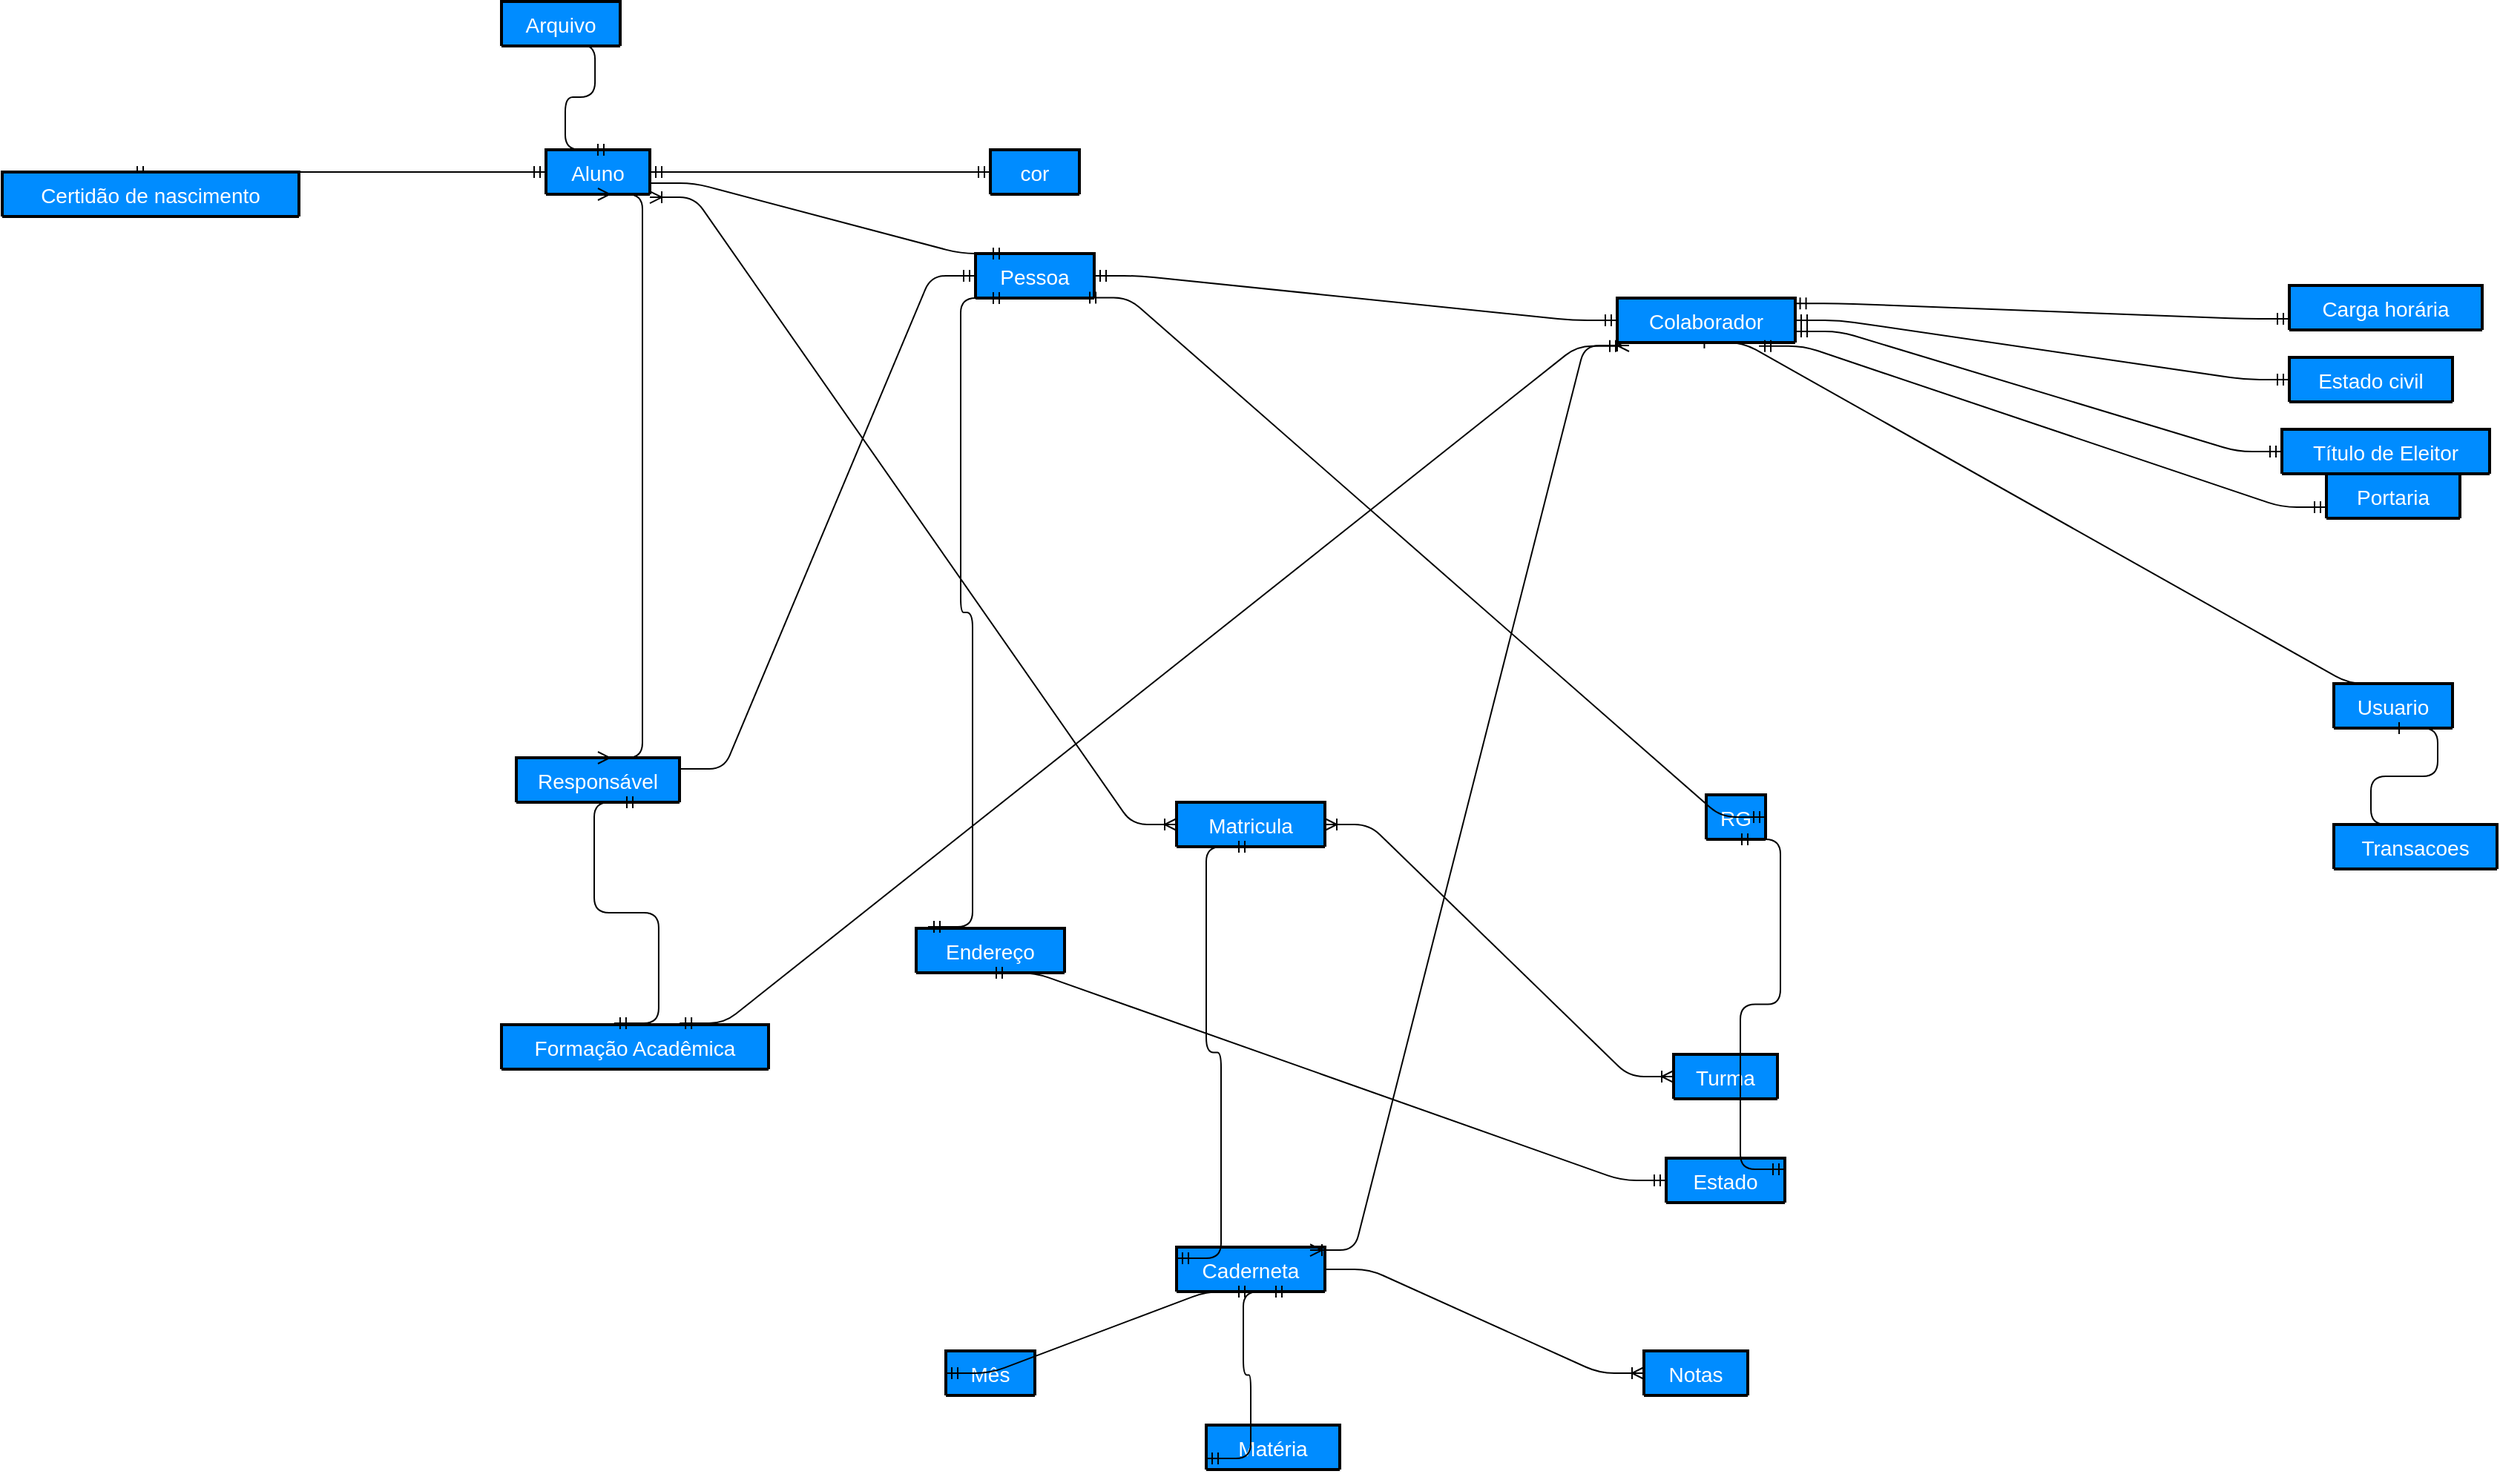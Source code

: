 <mxfile version="12.2.4" type="google" pages="1"><diagram name="Page-1" id="e56a1550-8fbb-45ad-956c-1786394a9013"><mxGraphModel dx="2980" dy="1113" grid="1" gridSize="10" guides="1" tooltips="1" connect="1" arrows="1" fold="1" page="1" pageScale="1" pageWidth="1100" pageHeight="850" background="#ffffff" math="0" shadow="0"><root><mxCell id="0"/><mxCell id="1" parent="0"/><mxCell id="7iKzvLw0RMYoU0f8MlEI-1" value="Aluno" style="swimlane;childLayout=stackLayout;horizontal=1;startSize=30;horizontalStack=0;fillColor=#008cff;fontColor=#FFFFFF;rounded=1;fontSize=14;fontStyle=0;strokeWidth=2;resizeParent=0;resizeLast=1;shadow=0;dashed=0;align=center;" parent="1" vertex="1" collapsed="1"><mxGeometry x="-270" y="120" width="70" height="30" as="geometry"><mxRectangle x="20" y="250" width="175" height="200" as="alternateBounds"/></mxGeometry></mxCell><mxCell id="7iKzvLw0RMYoU0f8MlEI-2" value="cor&#xA;cidade de nascimento&#xA;estado de nascimento&#xA;Grupo sanguíneo&#xA;Fator RH&#xA;Necessidades especiais?&#xA;Utiliza transporte escolar?&#xA;É de área rural?&#xA;Nis&#xA;Nis Família&#xA;SUS&#xA;&#xA;" style="align=left;strokeColor=none;fillColor=none;spacingLeft=4;fontSize=12;verticalAlign=top;resizable=0;rotatable=0;part=1;" parent="7iKzvLw0RMYoU0f8MlEI-1" vertex="1"><mxGeometry y="30" width="70" as="geometry"/></mxCell><mxCell id="7iKzvLw0RMYoU0f8MlEI-5" value="Turma" style="swimlane;childLayout=stackLayout;horizontal=1;startSize=30;horizontalStack=0;fillColor=#008cff;fontColor=#FFFFFF;rounded=1;fontSize=14;fontStyle=0;strokeWidth=2;resizeParent=0;resizeLast=1;shadow=0;dashed=0;align=center;" parent="1" vertex="1" collapsed="1"><mxGeometry x="490" y="730" width="70" height="30" as="geometry"><mxRectangle x="390" y="320" width="160" height="80" as="alternateBounds"/></mxGeometry></mxCell><mxCell id="7iKzvLw0RMYoU0f8MlEI-6" value="Serie&#xA;Turma&#xA;Ano&#xA;" style="align=left;strokeColor=none;fillColor=none;spacingLeft=4;fontSize=12;verticalAlign=top;resizable=0;rotatable=0;part=1;" parent="7iKzvLw0RMYoU0f8MlEI-5" vertex="1"><mxGeometry y="30" width="70" as="geometry"/></mxCell><mxCell id="7iKzvLw0RMYoU0f8MlEI-7" value="Caderneta" style="swimlane;childLayout=stackLayout;horizontal=1;startSize=30;horizontalStack=0;fillColor=#008cff;fontColor=#FFFFFF;rounded=1;fontSize=14;fontStyle=0;strokeWidth=2;resizeParent=0;resizeLast=1;shadow=0;dashed=0;align=center;" parent="1" vertex="1" collapsed="1"><mxGeometry x="155" y="860" width="100" height="30" as="geometry"><mxRectangle x="325" y="900" width="160" height="120" as="alternateBounds"/></mxGeometry></mxCell><mxCell id="7iKzvLw0RMYoU0f8MlEI-8" value="Presenças&#xA;Faltas&#xA;Mês&#xA;status/progressão&#xA;matéria&#xA;" style="align=left;strokeColor=none;fillColor=none;spacingLeft=4;fontSize=12;verticalAlign=top;resizable=0;rotatable=0;part=1;" parent="7iKzvLw0RMYoU0f8MlEI-7" vertex="1"><mxGeometry y="30" width="100" as="geometry"/></mxCell><mxCell id="7iKzvLw0RMYoU0f8MlEI-9" value="Usuario" style="swimlane;childLayout=stackLayout;horizontal=1;startSize=30;horizontalStack=0;fillColor=#008cff;fontColor=#FFFFFF;rounded=1;fontSize=14;fontStyle=0;strokeWidth=2;resizeParent=0;resizeLast=1;shadow=0;dashed=0;align=center;" parent="1" vertex="1" collapsed="1"><mxGeometry x="935" y="480" width="80" height="30" as="geometry"><mxRectangle x="795" y="860" width="160" height="50" as="alternateBounds"/></mxGeometry></mxCell><mxCell id="7iKzvLw0RMYoU0f8MlEI-10" value="Perfil de Autorização" style="align=left;strokeColor=none;fillColor=none;spacingLeft=4;fontSize=12;verticalAlign=top;resizable=0;rotatable=0;part=1;" parent="7iKzvLw0RMYoU0f8MlEI-9" vertex="1"><mxGeometry y="30" width="80" as="geometry"/></mxCell><mxCell id="7iKzvLw0RMYoU0f8MlEI-11" value="" style="edgeStyle=entityRelationEdgeStyle;fontSize=12;html=1;endArrow=ERoneToMany;startArrow=ERoneToMany;entryX=0;entryY=0.5;entryDx=0;entryDy=0;exitX=1;exitY=1.067;exitDx=0;exitDy=0;exitPerimeter=0;" parent="1" source="7iKzvLw0RMYoU0f8MlEI-1" target="FkYaPkf373KdghnxcSWb-10" edge="1"><mxGeometry width="100" height="100" relative="1" as="geometry"><mxPoint x="210" y="380" as="sourcePoint"/><mxPoint x="310" y="280" as="targetPoint"/></mxGeometry></mxCell><mxCell id="7iKzvLw0RMYoU0f8MlEI-13" value="" style="edgeStyle=entityRelationEdgeStyle;fontSize=12;html=1;endArrow=ERoneToMany;startArrow=ERoneToMany;exitX=0.9;exitY=0.067;exitDx=0;exitDy=0;exitPerimeter=0;" parent="1" source="7iKzvLw0RMYoU0f8MlEI-7" edge="1"><mxGeometry width="100" height="100" relative="1" as="geometry"><mxPoint x="630" y="420" as="sourcePoint"/><mxPoint x="460" y="252" as="targetPoint"/></mxGeometry></mxCell><mxCell id="7iKzvLw0RMYoU0f8MlEI-22" value="Responsável" style="swimlane;childLayout=stackLayout;horizontal=1;startSize=30;horizontalStack=0;fillColor=#008cff;fontColor=#FFFFFF;rounded=1;fontSize=14;fontStyle=0;strokeWidth=2;resizeParent=0;resizeLast=1;shadow=0;dashed=0;align=center;" parent="1" vertex="1" collapsed="1"><mxGeometry x="-290" y="530" width="110" height="30" as="geometry"><mxRectangle x="25" y="560" width="160" height="80" as="alternateBounds"/></mxGeometry></mxCell><mxCell id="7iKzvLw0RMYoU0f8MlEI-23" value="Profissão&#xA;Endereço do Trabalho&#xA;Formação acadêmica&#xA;" style="align=left;strokeColor=none;fillColor=none;spacingLeft=4;fontSize=12;verticalAlign=top;resizable=0;rotatable=0;part=1;" parent="7iKzvLw0RMYoU0f8MlEI-22" vertex="1"><mxGeometry y="30" width="110" as="geometry"/></mxCell><mxCell id="7iKzvLw0RMYoU0f8MlEI-24" value="" style="edgeStyle=entityRelationEdgeStyle;fontSize=12;html=1;endArrow=ERmany;startArrow=ERmany;exitX=0.5;exitY=0;exitDx=0;exitDy=0;entryX=0.5;entryY=1;entryDx=0;entryDy=0;" parent="1" source="7iKzvLw0RMYoU0f8MlEI-22" target="7iKzvLw0RMYoU0f8MlEI-2" edge="1"><mxGeometry width="100" height="100" relative="1" as="geometry"><mxPoint x="290" y="610" as="sourcePoint"/><mxPoint x="390" y="510" as="targetPoint"/></mxGeometry></mxCell><mxCell id="7iKzvLw0RMYoU0f8MlEI-29" value="Pessoa" style="swimlane;childLayout=stackLayout;horizontal=1;startSize=30;horizontalStack=0;fillColor=#008cff;fontColor=#FFFFFF;rounded=1;fontSize=14;fontStyle=0;strokeWidth=2;resizeParent=0;resizeLast=1;shadow=0;dashed=0;align=center;" parent="1" vertex="1" collapsed="1"><mxGeometry x="19.5" y="190" width="80" height="30" as="geometry"><mxRectangle x="315" y="383" width="160" height="150" as="alternateBounds"/></mxGeometry></mxCell><mxCell id="7iKzvLw0RMYoU0f8MlEI-30" value="nome&#xA;data de nascimento&#xA;sexo&#xA;nome do pai&#xA;nome da mãe&#xA;telefone&#xA;telefone extra&#xA;cpf&#xA;&#xA;&#xA;" style="align=left;strokeColor=none;fillColor=none;spacingLeft=4;fontSize=12;verticalAlign=top;resizable=0;rotatable=0;part=1;" parent="7iKzvLw0RMYoU0f8MlEI-29" vertex="1"><mxGeometry y="30" width="80" as="geometry"/></mxCell><mxCell id="7iKzvLw0RMYoU0f8MlEI-32" value="" style="edgeStyle=entityRelationEdgeStyle;fontSize=12;html=1;endArrow=ERmandOne;startArrow=ERmandOne;exitX=1;exitY=0.5;exitDx=0;exitDy=0;" parent="1" source="7iKzvLw0RMYoU0f8MlEI-29" target="FkYaPkf373KdghnxcSWb-9" edge="1"><mxGeometry width="100" height="100" relative="1" as="geometry"><mxPoint x="500" y="580" as="sourcePoint"/><mxPoint x="739.667" y="619.833" as="targetPoint"/></mxGeometry></mxCell><mxCell id="7iKzvLw0RMYoU0f8MlEI-34" value="" style="edgeStyle=entityRelationEdgeStyle;fontSize=12;html=1;endArrow=ERmandOne;entryX=0;entryY=0.5;entryDx=0;entryDy=0;exitX=1;exitY=0.25;exitDx=0;exitDy=0;" parent="1" source="7iKzvLw0RMYoU0f8MlEI-22" target="7iKzvLw0RMYoU0f8MlEI-29" edge="1"><mxGeometry width="100" height="100" relative="1" as="geometry"><mxPoint x="190" y="710" as="sourcePoint"/><mxPoint x="290" y="610" as="targetPoint"/></mxGeometry></mxCell><mxCell id="7iKzvLw0RMYoU0f8MlEI-35" value="" style="edgeStyle=entityRelationEdgeStyle;fontSize=12;html=1;endArrow=ERmandOne;entryX=0.25;entryY=0;entryDx=0;entryDy=0;exitX=1;exitY=0.75;exitDx=0;exitDy=0;" parent="1" source="7iKzvLw0RMYoU0f8MlEI-1" target="7iKzvLw0RMYoU0f8MlEI-29" edge="1"><mxGeometry width="100" height="100" relative="1" as="geometry"><mxPoint x="280" y="510" as="sourcePoint"/><mxPoint x="380" y="410" as="targetPoint"/></mxGeometry></mxCell><mxCell id="7iKzvLw0RMYoU0f8MlEI-40" value="" style="edgeStyle=entityRelationEdgeStyle;fontSize=12;html=1;endArrow=ERmandOne;exitX=0.413;exitY=0.967;exitDx=0;exitDy=0;exitPerimeter=0;entryX=0.614;entryY=0;entryDx=0;entryDy=0;entryPerimeter=0;" parent="1" source="7iKzvLw0RMYoU0f8MlEI-38" target="7iKzvLw0RMYoU0f8MlEI-1" edge="1"><mxGeometry width="100" height="100" relative="1" as="geometry"><mxPoint x="30" y="270" as="sourcePoint"/><mxPoint x="130" y="170" as="targetPoint"/></mxGeometry></mxCell><mxCell id="BX7RZlkFx1Iumab_AtYK-1" value="" style="edgeStyle=entityRelationEdgeStyle;fontSize=12;html=1;endArrow=ERone;endFill=1;entryX=0.456;entryY=0.998;entryDx=0;entryDy=0;exitX=0.5;exitY=0;exitDx=0;exitDy=0;entryPerimeter=0;" parent="1" source="7iKzvLw0RMYoU0f8MlEI-9" target="FkYaPkf373KdghnxcSWb-9" edge="1"><mxGeometry width="100" height="100" relative="1" as="geometry"><mxPoint x="800" y="690" as="sourcePoint"/><mxPoint x="819.667" y="679.833" as="targetPoint"/></mxGeometry></mxCell><mxCell id="BX7RZlkFx1Iumab_AtYK-3" value="Transacoes" style="swimlane;childLayout=stackLayout;horizontal=1;startSize=30;horizontalStack=0;fillColor=#008cff;fontColor=#FFFFFF;rounded=1;fontSize=14;fontStyle=0;strokeWidth=2;resizeParent=0;resizeLast=1;shadow=0;dashed=0;align=center;" parent="1" vertex="1" collapsed="1"><mxGeometry x="935" y="575" width="110" height="30" as="geometry"><mxRectangle x="522" y="740" width="160" height="120" as="alternateBounds"/></mxGeometry></mxCell><mxCell id="BX7RZlkFx1Iumab_AtYK-4" value="Data da alteração&#xA;O que foi alterado&#xA;" style="align=left;strokeColor=none;fillColor=none;spacingLeft=4;fontSize=12;verticalAlign=top;resizable=0;rotatable=0;part=1;" parent="BX7RZlkFx1Iumab_AtYK-3" vertex="1"><mxGeometry y="30" width="110" as="geometry"/></mxCell><mxCell id="BX7RZlkFx1Iumab_AtYK-5" value="" style="edgeStyle=entityRelationEdgeStyle;fontSize=12;html=1;endArrow=ERone;endFill=1;entryX=0.5;entryY=1;entryDx=0;entryDy=0;exitX=0.5;exitY=0;exitDx=0;exitDy=0;" parent="1" source="BX7RZlkFx1Iumab_AtYK-3" target="7iKzvLw0RMYoU0f8MlEI-9" edge="1"><mxGeometry width="100" height="100" relative="1" as="geometry"><mxPoint x="135" y="740" as="sourcePoint"/><mxPoint x="235" y="640" as="targetPoint"/></mxGeometry></mxCell><mxCell id="FkYaPkf373KdghnxcSWb-8" value="Colaborador" style="swimlane;childLayout=stackLayout;horizontal=1;startSize=30;horizontalStack=0;fillColor=#008cff;fontColor=#FFFFFF;rounded=1;fontSize=14;fontStyle=0;strokeWidth=2;resizeParent=0;resizeLast=1;shadow=0;dashed=0;align=center;" parent="1" vertex="1" collapsed="1"><mxGeometry x="452" y="220" width="120" height="30" as="geometry"><mxRectangle x="570" y="353" width="160" height="168" as="alternateBounds"/></mxGeometry></mxCell><mxCell id="FkYaPkf373KdghnxcSWb-9" value="Estado civil&#xA;PisPasep&#xA;Email&#xA;Situação funcional&#xA;Cargo Função&#xA;Readaptado?&#xA;Matrícula&#xA;Data de admissão&#xA;Observação&#xA;&#xA;" style="align=left;strokeColor=none;fillColor=none;spacingLeft=4;fontSize=12;verticalAlign=top;resizable=0;rotatable=0;part=1;" parent="FkYaPkf373KdghnxcSWb-8" vertex="1"><mxGeometry y="30" width="120" as="geometry"/></mxCell><mxCell id="FkYaPkf373KdghnxcSWb-10" value="Matricula" style="swimlane;childLayout=stackLayout;horizontal=1;startSize=30;horizontalStack=0;fillColor=#008cff;fontColor=#FFFFFF;rounded=1;fontSize=14;fontStyle=0;strokeWidth=2;resizeParent=0;resizeLast=1;shadow=0;dashed=0;align=center;" parent="1" vertex="1" collapsed="1"><mxGeometry x="155" y="560" width="100" height="30" as="geometry"><mxRectangle x="200" y="320" width="160" height="60" as="alternateBounds"/></mxGeometry></mxCell><mxCell id="FkYaPkf373KdghnxcSWb-11" value="Data&#xA;" style="align=left;strokeColor=none;fillColor=none;spacingLeft=4;fontSize=12;verticalAlign=top;resizable=0;rotatable=0;part=1;" parent="FkYaPkf373KdghnxcSWb-10" vertex="1"><mxGeometry y="30" width="100" as="geometry"/></mxCell><mxCell id="FkYaPkf373KdghnxcSWb-12" value="" style="edgeStyle=entityRelationEdgeStyle;fontSize=12;html=1;endArrow=ERoneToMany;startArrow=ERoneToMany;exitX=1;exitY=0.5;exitDx=0;exitDy=0;entryX=0;entryY=0.5;entryDx=0;entryDy=0;" parent="1" source="FkYaPkf373KdghnxcSWb-10" target="7iKzvLw0RMYoU0f8MlEI-5" edge="1"><mxGeometry width="100" height="100" relative="1" as="geometry"><mxPoint x="300" y="390" as="sourcePoint"/><mxPoint x="400" y="290" as="targetPoint"/></mxGeometry></mxCell><mxCell id="3LKg7YDUJTY9hczIG5ad-1" value="Notas" style="swimlane;childLayout=stackLayout;horizontal=1;startSize=30;horizontalStack=0;fillColor=#008cff;fontColor=#FFFFFF;rounded=1;fontSize=14;fontStyle=0;strokeWidth=2;resizeParent=0;resizeLast=1;shadow=0;dashed=0;align=center;" parent="1" vertex="1" collapsed="1"><mxGeometry x="470" y="930" width="70" height="30" as="geometry"><mxRectangle x="530" y="900" width="220" height="70" as="alternateBounds"/></mxGeometry></mxCell><mxCell id="3LKg7YDUJTY9hczIG5ad-2" value="bimestre/recuperação/progressão&#xA;média" style="align=left;strokeColor=none;fillColor=none;spacingLeft=4;fontSize=12;verticalAlign=top;resizable=0;rotatable=0;part=1;" parent="3LKg7YDUJTY9hczIG5ad-1" vertex="1"><mxGeometry y="30" width="70" as="geometry"/></mxCell><mxCell id="3LKg7YDUJTY9hczIG5ad-5" value="" style="edgeStyle=entityRelationEdgeStyle;fontSize=12;html=1;endArrow=ERoneToMany;exitX=1;exitY=0.5;exitDx=0;exitDy=0;entryX=0;entryY=0.5;entryDx=0;entryDy=0;" parent="1" source="7iKzvLw0RMYoU0f8MlEI-8" target="3LKg7YDUJTY9hczIG5ad-1" edge="1"><mxGeometry width="100" height="100" relative="1" as="geometry"><mxPoint x="550" y="230" as="sourcePoint"/><mxPoint x="650" y="130" as="targetPoint"/></mxGeometry></mxCell><mxCell id="rT9mTF2F2yeOU5Ouihuj-1" value="RG" style="swimlane;childLayout=stackLayout;horizontal=1;startSize=30;horizontalStack=0;fillColor=#008cff;fontColor=#FFFFFF;rounded=1;fontSize=14;fontStyle=0;strokeWidth=2;resizeParent=0;resizeLast=1;shadow=0;dashed=0;align=center;arcSize=50;" parent="1" vertex="1" collapsed="1"><mxGeometry x="512" y="555" width="40" height="30" as="geometry"><mxRectangle x="390" y="407.5" width="160" height="95" as="alternateBounds"/></mxGeometry></mxCell><mxCell id="rT9mTF2F2yeOU5Ouihuj-2" value="número&#xA;data de expedição&#xA;orgão expedidor&#xA;estado que expediu" style="align=left;strokeColor=none;fillColor=none;spacingLeft=4;fontSize=12;verticalAlign=top;resizable=0;rotatable=0;part=1;" parent="rT9mTF2F2yeOU5Ouihuj-1" vertex="1"><mxGeometry y="30" width="40" as="geometry"/></mxCell><mxCell id="rT9mTF2F2yeOU5Ouihuj-3" value="Endereço" style="swimlane;childLayout=stackLayout;horizontal=1;startSize=30;horizontalStack=0;fillColor=#008cff;fontColor=#FFFFFF;rounded=1;fontSize=14;fontStyle=0;strokeWidth=2;resizeParent=0;resizeLast=1;shadow=0;dashed=0;align=center;" parent="1" vertex="1" collapsed="1"><mxGeometry x="-20.5" y="645" width="100" height="30" as="geometry"><mxRectangle x="275" y="692" width="160" height="145" as="alternateBounds"/></mxGeometry></mxCell><mxCell id="rT9mTF2F2yeOU5Ouihuj-4" value="rua&#xA;numero&#xA;bairro&#xA;cidade&#xA;estado&#xA;cep&#xA;complemento" style="align=left;strokeColor=none;fillColor=none;spacingLeft=4;fontSize=12;verticalAlign=top;resizable=0;rotatable=0;part=1;" parent="rT9mTF2F2yeOU5Ouihuj-3" vertex="1"><mxGeometry y="30" width="100" as="geometry"/></mxCell><mxCell id="rT9mTF2F2yeOU5Ouihuj-5" value="" style="edgeStyle=entityRelationEdgeStyle;fontSize=12;html=1;endArrow=ERmandOne;startArrow=ERmandOne;entryX=0.913;entryY=0.992;entryDx=0;entryDy=0;entryPerimeter=0;exitX=1;exitY=0.5;exitDx=0;exitDy=0;" parent="1" source="rT9mTF2F2yeOU5Ouihuj-1" target="7iKzvLw0RMYoU0f8MlEI-30" edge="1"><mxGeometry width="100" height="100" relative="1" as="geometry"><mxPoint x="570" y="750" as="sourcePoint"/><mxPoint x="670" y="650" as="targetPoint"/></mxGeometry></mxCell><mxCell id="rT9mTF2F2yeOU5Ouihuj-6" value="" style="edgeStyle=entityRelationEdgeStyle;fontSize=12;html=1;endArrow=ERmandOne;startArrow=ERmandOne;exitX=0.08;exitY=-0.033;exitDx=0;exitDy=0;exitPerimeter=0;entryX=0.25;entryY=1;entryDx=0;entryDy=0;" parent="1" source="rT9mTF2F2yeOU5Ouihuj-3" target="7iKzvLw0RMYoU0f8MlEI-29" edge="1"><mxGeometry width="100" height="100" relative="1" as="geometry"><mxPoint x="230" y="770" as="sourcePoint"/><mxPoint x="140" y="220" as="targetPoint"/></mxGeometry></mxCell><mxCell id="rT9mTF2F2yeOU5Ouihuj-9" value="" style="edgeStyle=entityRelationEdgeStyle;fontSize=12;html=1;endArrow=ERmandOne;startArrow=ERmandOne;exitX=0.435;exitY=0;exitDx=0;exitDy=0;exitPerimeter=0;entryX=0;entryY=0.5;entryDx=0;entryDy=0;" parent="1" source="rT9mTF2F2yeOU5Ouihuj-7" target="7iKzvLw0RMYoU0f8MlEI-1" edge="1"><mxGeometry width="100" height="100" relative="1" as="geometry"><mxPoint x="50" y="390" as="sourcePoint"/><mxPoint x="150" y="290" as="targetPoint"/></mxGeometry></mxCell><mxCell id="rT9mTF2F2yeOU5Ouihuj-10" value="Título de Eleitor" style="swimlane;childLayout=stackLayout;horizontal=1;startSize=30;horizontalStack=0;fillColor=#008cff;fontColor=#FFFFFF;rounded=1;fontSize=14;fontStyle=0;strokeWidth=2;resizeParent=0;resizeLast=1;shadow=0;dashed=0;align=center;" parent="1" vertex="1" collapsed="1"><mxGeometry x="900" y="308.5" width="140" height="30" as="geometry"><mxRectangle x="770" y="490" width="160" height="120" as="alternateBounds"/></mxGeometry></mxCell><mxCell id="rT9mTF2F2yeOU5Ouihuj-11" value="Número&#xA;Zona&#xA;Seção&#xA;Data de emissão" style="align=left;strokeColor=none;fillColor=none;spacingLeft=4;fontSize=12;verticalAlign=top;resizable=0;rotatable=0;part=1;" parent="rT9mTF2F2yeOU5Ouihuj-10" vertex="1"><mxGeometry y="30" width="140" as="geometry"/></mxCell><mxCell id="rT9mTF2F2yeOU5Ouihuj-12" value="Carga horária" style="swimlane;childLayout=stackLayout;horizontal=1;startSize=30;horizontalStack=0;fillColor=#008cff;fontColor=#FFFFFF;rounded=1;fontSize=14;fontStyle=0;strokeWidth=2;resizeParent=0;resizeLast=1;shadow=0;dashed=0;align=center;" parent="1" vertex="1" collapsed="1"><mxGeometry x="905" y="211.5" width="130" height="30" as="geometry"><mxRectangle x="620" y="280" width="160" height="70" as="alternateBounds"/></mxGeometry></mxCell><mxCell id="rT9mTF2F2yeOU5Ouihuj-13" value="Valor&#xA;Tipo&#xA;" style="align=left;strokeColor=none;fillColor=none;spacingLeft=4;fontSize=12;verticalAlign=top;resizable=0;rotatable=0;part=1;" parent="rT9mTF2F2yeOU5Ouihuj-12" vertex="1"><mxGeometry y="30" width="130" as="geometry"/></mxCell><mxCell id="rT9mTF2F2yeOU5Ouihuj-14" value="Portaria" style="swimlane;childLayout=stackLayout;horizontal=1;startSize=30;horizontalStack=0;fillColor=#008cff;fontColor=#FFFFFF;rounded=1;fontSize=14;fontStyle=0;strokeWidth=2;resizeParent=0;resizeLast=1;shadow=0;dashed=0;align=center;" parent="1" vertex="1" collapsed="1"><mxGeometry x="930" y="338.5" width="90" height="30" as="geometry"><mxRectangle x="582" y="320" width="160" height="70" as="alternateBounds"/></mxGeometry></mxCell><mxCell id="rT9mTF2F2yeOU5Ouihuj-15" value="Código&#xA;Data&#xA;" style="align=left;strokeColor=none;fillColor=none;spacingLeft=4;fontSize=12;verticalAlign=top;resizable=0;rotatable=0;part=1;" parent="rT9mTF2F2yeOU5Ouihuj-14" vertex="1"><mxGeometry y="30" width="90" as="geometry"/></mxCell><mxCell id="rT9mTF2F2yeOU5Ouihuj-18" value="" style="edgeStyle=entityRelationEdgeStyle;fontSize=12;html=1;endArrow=ERmandOne;startArrow=ERmandOne;entryX=0;entryY=0.75;entryDx=0;entryDy=0;exitX=0.994;exitY=0.119;exitDx=0;exitDy=0;exitPerimeter=0;" parent="1" source="FkYaPkf373KdghnxcSWb-8" target="rT9mTF2F2yeOU5Ouihuj-12" edge="1"><mxGeometry width="100" height="100" relative="1" as="geometry"><mxPoint x="630" y="370" as="sourcePoint"/><mxPoint x="730" y="270" as="targetPoint"/></mxGeometry></mxCell><mxCell id="rT9mTF2F2yeOU5Ouihuj-19" value="" style="edgeStyle=entityRelationEdgeStyle;fontSize=12;html=1;endArrow=ERmandOne;startArrow=ERmandOne;entryX=0;entryY=0.75;entryDx=0;entryDy=0;exitX=0.796;exitY=1.078;exitDx=0;exitDy=0;exitPerimeter=0;" parent="1" source="FkYaPkf373KdghnxcSWb-8" target="rT9mTF2F2yeOU5Ouihuj-14" edge="1"><mxGeometry width="100" height="100" relative="1" as="geometry"><mxPoint x="450" y="470" as="sourcePoint"/><mxPoint x="550" y="370" as="targetPoint"/></mxGeometry></mxCell><mxCell id="rT9mTF2F2yeOU5Ouihuj-21" value="" style="edgeStyle=entityRelationEdgeStyle;fontSize=12;html=1;endArrow=ERmandOne;startArrow=ERmandOne;entryX=0;entryY=0.5;entryDx=0;entryDy=0;exitX=1;exitY=0.75;exitDx=0;exitDy=0;" parent="1" source="FkYaPkf373KdghnxcSWb-9" target="rT9mTF2F2yeOU5Ouihuj-10" edge="1"><mxGeometry width="100" height="100" relative="1" as="geometry"><mxPoint x="650" y="660" as="sourcePoint"/><mxPoint x="750" y="560" as="targetPoint"/></mxGeometry></mxCell><mxCell id="1sjmPG79JZltOIIl8372-1" value="Estado" style="swimlane;childLayout=stackLayout;horizontal=1;startSize=30;horizontalStack=0;fillColor=#008cff;fontColor=#FFFFFF;rounded=1;fontSize=14;fontStyle=0;strokeWidth=2;resizeParent=0;resizeLast=1;shadow=0;dashed=0;align=center;" vertex="1" collapsed="1" parent="1"><mxGeometry x="485" y="800" width="80" height="30" as="geometry"><mxRectangle x="345" y="567" width="160" height="53" as="alternateBounds"/></mxGeometry></mxCell><mxCell id="1sjmPG79JZltOIIl8372-2" value="Estado" style="align=left;strokeColor=none;fillColor=none;spacingLeft=4;fontSize=12;verticalAlign=top;resizable=0;rotatable=0;part=1;" vertex="1" parent="1sjmPG79JZltOIIl8372-1"><mxGeometry y="30" width="80" as="geometry"/></mxCell><mxCell id="1sjmPG79JZltOIIl8372-3" value="" style="edgeStyle=entityRelationEdgeStyle;fontSize=12;html=1;endArrow=ERmandOne;startArrow=ERmandOne;entryX=0.5;entryY=1;entryDx=0;entryDy=0;" edge="1" parent="1" source="1sjmPG79JZltOIIl8372-1" target="rT9mTF2F2yeOU5Ouihuj-3"><mxGeometry width="100" height="100" relative="1" as="geometry"><mxPoint x="610" y="745" as="sourcePoint"/><mxPoint x="30" y="690" as="targetPoint"/></mxGeometry></mxCell><mxCell id="1sjmPG79JZltOIIl8372-4" value="" style="edgeStyle=entityRelationEdgeStyle;fontSize=12;html=1;endArrow=ERmandOne;startArrow=ERmandOne;exitX=1;exitY=0.25;exitDx=0;exitDy=0;entryX=0.5;entryY=1;entryDx=0;entryDy=0;" edge="1" parent="1" source="1sjmPG79JZltOIIl8372-1" target="rT9mTF2F2yeOU5Ouihuj-1"><mxGeometry width="100" height="100" relative="1" as="geometry"><mxPoint x="420" y="620" as="sourcePoint"/><mxPoint x="520" y="520" as="targetPoint"/></mxGeometry></mxCell><mxCell id="1sjmPG79JZltOIIl8372-5" value="Formação Acadêmica" style="swimlane;childLayout=stackLayout;horizontal=1;startSize=30;horizontalStack=0;fillColor=#008cff;fontColor=#FFFFFF;rounded=1;fontSize=14;fontStyle=0;strokeWidth=2;resizeParent=0;resizeLast=1;shadow=0;dashed=0;align=center;" vertex="1" collapsed="1" parent="1"><mxGeometry x="-300" y="710" width="180" height="30" as="geometry"><mxRectangle x="20" y="1150" width="160" height="120" as="alternateBounds"/></mxGeometry></mxCell><mxCell id="1sjmPG79JZltOIIl8372-6" value="Nível de instrução&#xA;habilitação" style="align=left;strokeColor=none;fillColor=none;spacingLeft=4;fontSize=12;verticalAlign=top;resizable=0;rotatable=0;part=1;" vertex="1" parent="1sjmPG79JZltOIIl8372-5"><mxGeometry y="30" width="180" as="geometry"/></mxCell><mxCell id="1sjmPG79JZltOIIl8372-7" value="" style="edgeStyle=entityRelationEdgeStyle;fontSize=12;html=1;endArrow=ERmandOne;startArrow=ERmandOne;entryX=0.75;entryY=1;entryDx=0;entryDy=0;exitX=0.422;exitY=-0.033;exitDx=0;exitDy=0;exitPerimeter=0;" edge="1" parent="1" source="1sjmPG79JZltOIIl8372-5" target="7iKzvLw0RMYoU0f8MlEI-22"><mxGeometry width="100" height="100" relative="1" as="geometry"><mxPoint x="60" y="690" as="sourcePoint"/><mxPoint x="160" y="590" as="targetPoint"/></mxGeometry></mxCell><mxCell id="1sjmPG79JZltOIIl8372-8" value="" style="edgeStyle=entityRelationEdgeStyle;fontSize=12;html=1;endArrow=ERmandOne;startArrow=ERmandOne;exitX=0.667;exitY=-0.033;exitDx=0;exitDy=0;exitPerimeter=0;entryX=0.025;entryY=1.078;entryDx=0;entryDy=0;entryPerimeter=0;" edge="1" parent="1" source="1sjmPG79JZltOIIl8372-5" target="FkYaPkf373KdghnxcSWb-8"><mxGeometry width="100" height="100" relative="1" as="geometry"><mxPoint x="630" y="650" as="sourcePoint"/><mxPoint x="730" y="550" as="targetPoint"/></mxGeometry></mxCell><mxCell id="1sjmPG79JZltOIIl8372-12" value="cor" style="swimlane;childLayout=stackLayout;horizontal=1;startSize=30;horizontalStack=0;fillColor=#008cff;fontColor=#FFFFFF;rounded=1;fontSize=14;fontStyle=0;strokeWidth=2;resizeParent=0;resizeLast=1;shadow=0;dashed=0;align=center;" vertex="1" collapsed="1" parent="1"><mxGeometry x="29.5" y="120" width="60" height="30" as="geometry"><mxRectangle x="520" y="875" width="160" height="120" as="alternateBounds"/></mxGeometry></mxCell><mxCell id="1sjmPG79JZltOIIl8372-13" value="cor" style="align=left;strokeColor=none;fillColor=none;spacingLeft=4;fontSize=12;verticalAlign=top;resizable=0;rotatable=0;part=1;" vertex="1" parent="1sjmPG79JZltOIIl8372-12"><mxGeometry y="30" width="60" as="geometry"/></mxCell><mxCell id="1sjmPG79JZltOIIl8372-14" value="" style="edgeStyle=entityRelationEdgeStyle;fontSize=12;html=1;endArrow=ERmandOne;startArrow=ERmandOne;entryX=0;entryY=0.5;entryDx=0;entryDy=0;" edge="1" parent="1" source="7iKzvLw0RMYoU0f8MlEI-1" target="1sjmPG79JZltOIIl8372-12"><mxGeometry width="100" height="100" relative="1" as="geometry"><mxPoint y="1300" as="sourcePoint"/><mxPoint x="100" y="1200" as="targetPoint"/></mxGeometry></mxCell><mxCell id="1sjmPG79JZltOIIl8372-15" value="Mês" style="swimlane;childLayout=stackLayout;horizontal=1;startSize=30;horizontalStack=0;fillColor=#008cff;fontColor=#FFFFFF;rounded=1;fontSize=14;fontStyle=0;strokeWidth=2;resizeParent=0;resizeLast=1;shadow=0;dashed=0;align=center;" vertex="1" collapsed="1" parent="1"><mxGeometry x="-0.5" y="930" width="60" height="30" as="geometry"><mxRectangle x="460" y="190" width="160" height="60" as="alternateBounds"/></mxGeometry></mxCell><mxCell id="1sjmPG79JZltOIIl8372-16" value="Mês" style="align=left;strokeColor=none;fillColor=none;spacingLeft=4;fontSize=12;verticalAlign=top;resizable=0;rotatable=0;part=1;" vertex="1" parent="1sjmPG79JZltOIIl8372-15"><mxGeometry y="30" width="60" as="geometry"/></mxCell><mxCell id="1sjmPG79JZltOIIl8372-19" value="Matéria" style="swimlane;childLayout=stackLayout;horizontal=1;startSize=30;horizontalStack=0;fillColor=#008cff;fontColor=#FFFFFF;rounded=1;fontSize=14;fontStyle=0;strokeWidth=2;resizeParent=0;resizeLast=1;shadow=0;dashed=0;align=center;" vertex="1" collapsed="1" parent="1"><mxGeometry x="175" y="980" width="90" height="30" as="geometry"><mxRectangle x="560" y="187" width="160" height="120" as="alternateBounds"/></mxGeometry></mxCell><mxCell id="1sjmPG79JZltOIIl8372-20" value="Matéria" style="align=left;strokeColor=none;fillColor=none;spacingLeft=4;fontSize=12;verticalAlign=top;resizable=0;rotatable=0;part=1;" vertex="1" parent="1sjmPG79JZltOIIl8372-19"><mxGeometry y="30" width="90" as="geometry"/></mxCell><mxCell id="1sjmPG79JZltOIIl8372-21" value="" style="edgeStyle=entityRelationEdgeStyle;fontSize=12;html=1;endArrow=ERmandOne;startArrow=ERmandOne;entryX=0;entryY=0.5;entryDx=0;entryDy=0;exitX=0.5;exitY=1;exitDx=0;exitDy=0;" edge="1" parent="1" source="7iKzvLw0RMYoU0f8MlEI-7" target="1sjmPG79JZltOIIl8372-15"><mxGeometry width="100" height="100" relative="1" as="geometry"><mxPoint x="547" y="1390" as="sourcePoint"/><mxPoint x="647" y="1290" as="targetPoint"/></mxGeometry></mxCell><mxCell id="1sjmPG79JZltOIIl8372-22" value="" style="edgeStyle=entityRelationEdgeStyle;fontSize=12;html=1;endArrow=ERmandOne;startArrow=ERmandOne;entryX=0;entryY=0.75;entryDx=0;entryDy=0;exitX=0.75;exitY=1;exitDx=0;exitDy=0;" edge="1" parent="1" source="7iKzvLw0RMYoU0f8MlEI-7" target="1sjmPG79JZltOIIl8372-19"><mxGeometry width="100" height="100" relative="1" as="geometry"><mxPoint x="567" y="1390" as="sourcePoint"/><mxPoint x="667" y="1290" as="targetPoint"/></mxGeometry></mxCell><mxCell id="1sjmPG79JZltOIIl8372-23" value="Estado civil" style="swimlane;childLayout=stackLayout;horizontal=1;startSize=30;horizontalStack=0;fillColor=#008cff;fontColor=#FFFFFF;rounded=1;fontSize=14;fontStyle=0;strokeWidth=2;resizeParent=0;resizeLast=1;shadow=0;dashed=0;align=center;" vertex="1" collapsed="1" parent="1"><mxGeometry x="905" y="260" width="110" height="30" as="geometry"><mxRectangle x="740" y="1120" width="160" height="50" as="alternateBounds"/></mxGeometry></mxCell><mxCell id="1sjmPG79JZltOIIl8372-24" value="estado civil" style="align=left;strokeColor=none;fillColor=none;spacingLeft=4;fontSize=12;verticalAlign=top;resizable=0;rotatable=0;part=1;" vertex="1" parent="1sjmPG79JZltOIIl8372-23"><mxGeometry y="30" width="110" as="geometry"/></mxCell><mxCell id="1sjmPG79JZltOIIl8372-25" value="" style="edgeStyle=entityRelationEdgeStyle;fontSize=12;html=1;endArrow=ERmandOne;startArrow=ERmandOne;entryX=0;entryY=0.5;entryDx=0;entryDy=0;exitX=1;exitY=0.5;exitDx=0;exitDy=0;" edge="1" parent="1" source="FkYaPkf373KdghnxcSWb-8" target="1sjmPG79JZltOIIl8372-23"><mxGeometry width="100" height="100" relative="1" as="geometry"><mxPoint x="280" y="1400" as="sourcePoint"/><mxPoint x="380" y="1300" as="targetPoint"/></mxGeometry></mxCell><mxCell id="rT9mTF2F2yeOU5Ouihuj-7" value="Certidão de nascimento" style="swimlane;childLayout=stackLayout;horizontal=1;startSize=30;horizontalStack=0;fillColor=#008cff;fontColor=#FFFFFF;rounded=1;fontSize=14;fontStyle=0;strokeWidth=2;resizeParent=0;resizeLast=1;shadow=0;dashed=0;align=center;" parent="1" vertex="1" collapsed="1"><mxGeometry x="-636.5" y="135" width="200" height="30" as="geometry"><mxRectangle x="240" y="409" width="180" height="140" as="alternateBounds"/></mxGeometry></mxCell><mxCell id="rT9mTF2F2yeOU5Ouihuj-8" value="Número&#xA;nome do cartório&#xA;livro&#xA;folhas&#xA;cidade&#xA;estado&#xA;data da emissão" style="align=left;strokeColor=none;fillColor=none;spacingLeft=4;fontSize=12;verticalAlign=top;resizable=0;rotatable=0;part=1;" parent="rT9mTF2F2yeOU5Ouihuj-7" vertex="1"><mxGeometry y="30" width="200" as="geometry"/></mxCell><mxCell id="7iKzvLw0RMYoU0f8MlEI-38" value="Arquivo" style="swimlane;childLayout=stackLayout;horizontal=1;startSize=30;horizontalStack=0;fillColor=#008cff;fontColor=#FFFFFF;rounded=1;fontSize=14;fontStyle=0;strokeWidth=2;resizeParent=0;resizeLast=1;shadow=0;dashed=0;align=center;" parent="1" vertex="1" collapsed="1"><mxGeometry x="-300" y="20" width="80" height="30" as="geometry"><mxRectangle x="100" y="460" width="160" height="80" as="alternateBounds"/></mxGeometry></mxCell><mxCell id="7iKzvLw0RMYoU0f8MlEI-39" value="Letra&#xA;Pasta&#xA;Identificador&#xA;" style="align=left;strokeColor=none;fillColor=none;spacingLeft=4;fontSize=12;verticalAlign=top;resizable=0;rotatable=0;part=1;" parent="7iKzvLw0RMYoU0f8MlEI-38" vertex="1"><mxGeometry y="30" width="80" as="geometry"/></mxCell><mxCell id="1sjmPG79JZltOIIl8372-30" value="" style="edgeStyle=entityRelationEdgeStyle;fontSize=12;html=1;endArrow=ERmandOne;startArrow=ERmandOne;entryX=0;entryY=0.25;entryDx=0;entryDy=0;exitX=0.5;exitY=1;exitDx=0;exitDy=0;" edge="1" parent="1" source="FkYaPkf373KdghnxcSWb-10" target="7iKzvLw0RMYoU0f8MlEI-8"><mxGeometry width="100" height="100" relative="1" as="geometry"><mxPoint x="160" y="990" as="sourcePoint"/><mxPoint x="260" y="890" as="targetPoint"/></mxGeometry></mxCell></root></mxGraphModel></diagram></mxfile>
